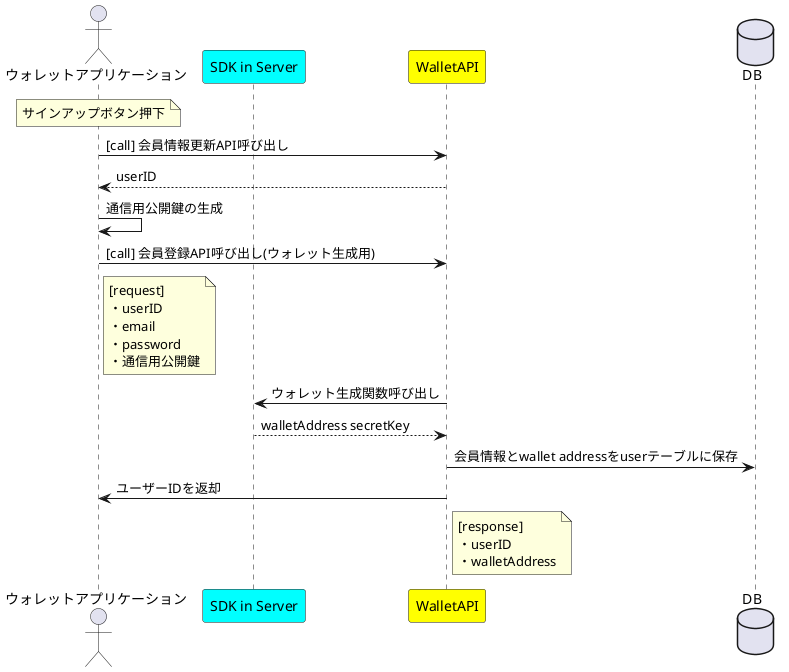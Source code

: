 @startuml ウォレット作成フロー

actor "ウォレットアプリケーション" as app 
participant "SDK in Server" as ssdk #aqua
participant WalletAPI as api #Yellow
database DB as db

note over app
サインアップボタン押下
end note

app -> api : [call] 会員情報更新API呼び出し
return userID

app -> app : 通信用公開鍵の生成

app -> api : [call] 会員登録API呼び出し(ウォレット生成用)

note right app
[request]
・userID
・email
・password
・通信用公開鍵
end note

api -> ssdk : ウォレット生成関数呼び出し
return walletAddress secretKey

api -> db : 会員情報とwallet addressをuserテーブルに保存

api -> app : ユーザーIDを返却

note right api
[response]
・userID
・walletAddress
end note

@enduml